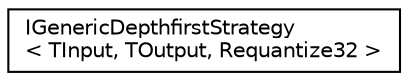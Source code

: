 digraph "Graphical Class Hierarchy"
{
 // LATEX_PDF_SIZE
  edge [fontname="Helvetica",fontsize="10",labelfontname="Helvetica",labelfontsize="10"];
  node [fontname="Helvetica",fontsize="10",shape=record];
  rankdir="LR";
  Node0 [label="IGenericDepthfirstStrategy\l\< TInput, TOutput, Requantize32 \>",height=0.2,width=0.4,color="black", fillcolor="white", style="filled",URL="$classarm__conv_1_1pooling_1_1_i_generic_depthfirst_strategy_3_01_t_input_00_01_t_output_00_01_requantize32_01_4.xhtml",tooltip=" "];
}
